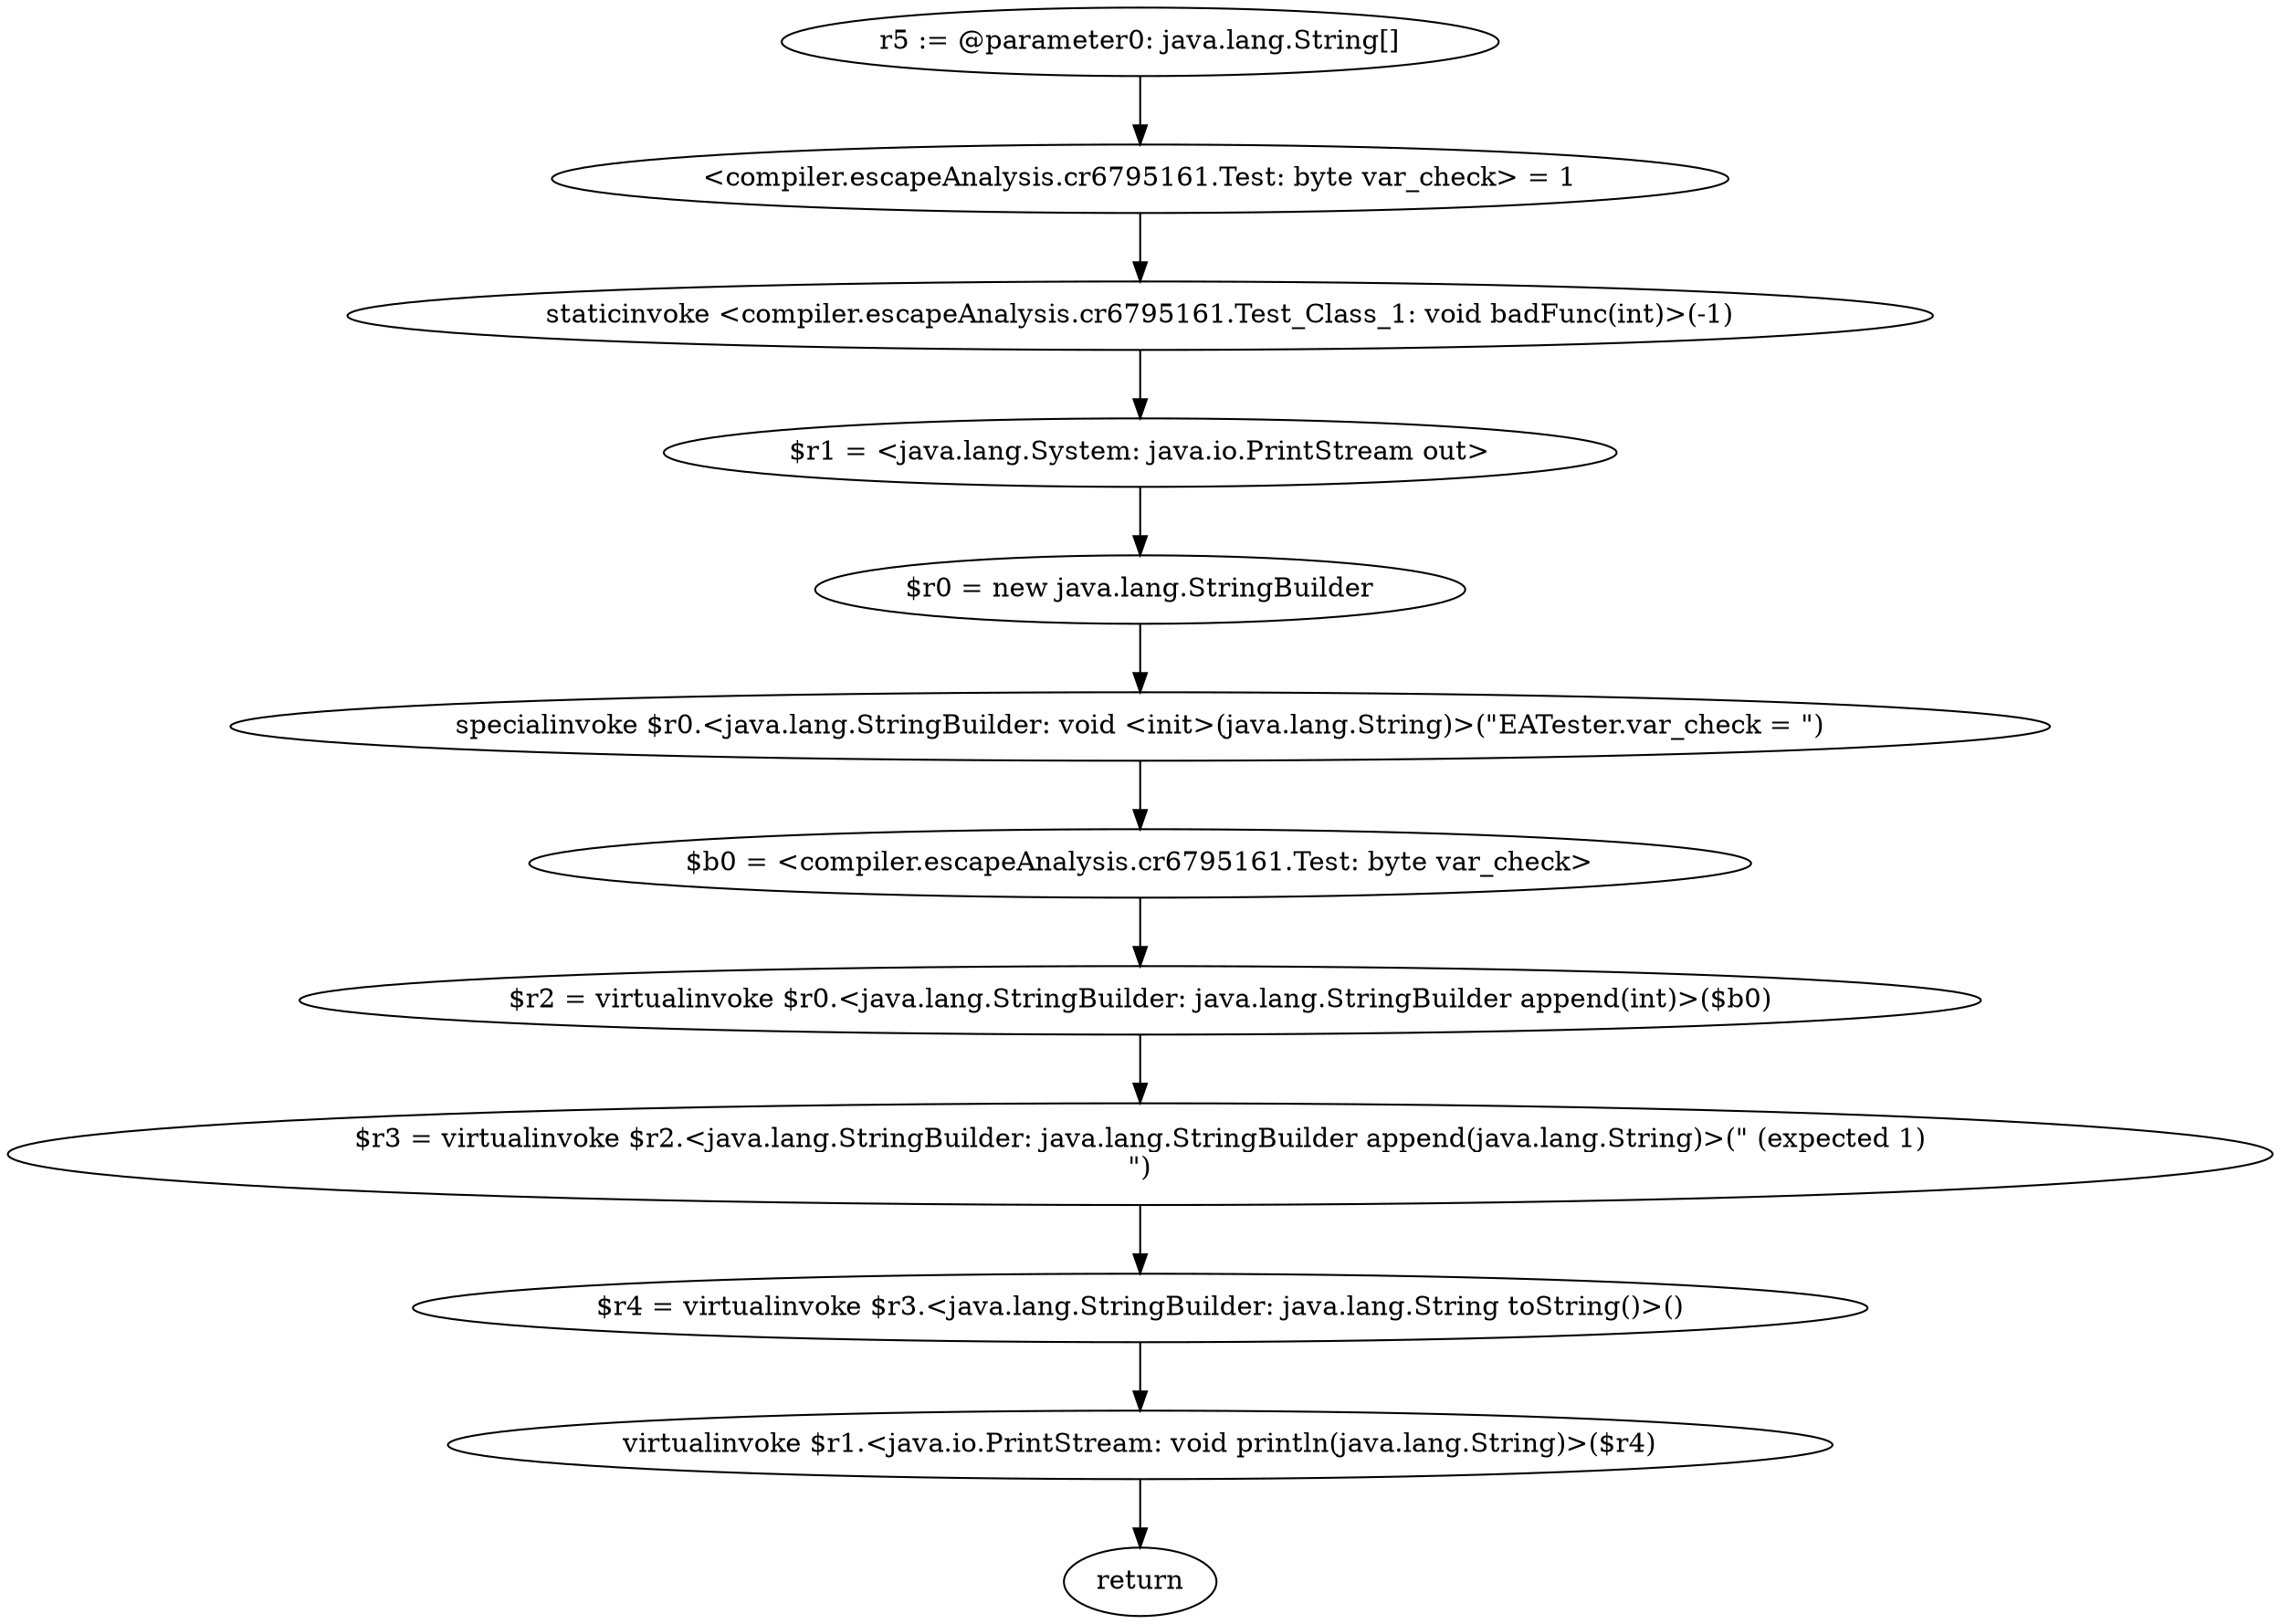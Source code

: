 digraph "unitGraph" {
    "r5 := @parameter0: java.lang.String[]"
    "<compiler.escapeAnalysis.cr6795161.Test: byte var_check> = 1"
    "staticinvoke <compiler.escapeAnalysis.cr6795161.Test_Class_1: void badFunc(int)>(-1)"
    "$r1 = <java.lang.System: java.io.PrintStream out>"
    "$r0 = new java.lang.StringBuilder"
    "specialinvoke $r0.<java.lang.StringBuilder: void <init>(java.lang.String)>(\"EATester.var_check = \")"
    "$b0 = <compiler.escapeAnalysis.cr6795161.Test: byte var_check>"
    "$r2 = virtualinvoke $r0.<java.lang.StringBuilder: java.lang.StringBuilder append(int)>($b0)"
    "$r3 = virtualinvoke $r2.<java.lang.StringBuilder: java.lang.StringBuilder append(java.lang.String)>(\" (expected 1)\n\")"
    "$r4 = virtualinvoke $r3.<java.lang.StringBuilder: java.lang.String toString()>()"
    "virtualinvoke $r1.<java.io.PrintStream: void println(java.lang.String)>($r4)"
    "return"
    "r5 := @parameter0: java.lang.String[]"->"<compiler.escapeAnalysis.cr6795161.Test: byte var_check> = 1";
    "<compiler.escapeAnalysis.cr6795161.Test: byte var_check> = 1"->"staticinvoke <compiler.escapeAnalysis.cr6795161.Test_Class_1: void badFunc(int)>(-1)";
    "staticinvoke <compiler.escapeAnalysis.cr6795161.Test_Class_1: void badFunc(int)>(-1)"->"$r1 = <java.lang.System: java.io.PrintStream out>";
    "$r1 = <java.lang.System: java.io.PrintStream out>"->"$r0 = new java.lang.StringBuilder";
    "$r0 = new java.lang.StringBuilder"->"specialinvoke $r0.<java.lang.StringBuilder: void <init>(java.lang.String)>(\"EATester.var_check = \")";
    "specialinvoke $r0.<java.lang.StringBuilder: void <init>(java.lang.String)>(\"EATester.var_check = \")"->"$b0 = <compiler.escapeAnalysis.cr6795161.Test: byte var_check>";
    "$b0 = <compiler.escapeAnalysis.cr6795161.Test: byte var_check>"->"$r2 = virtualinvoke $r0.<java.lang.StringBuilder: java.lang.StringBuilder append(int)>($b0)";
    "$r2 = virtualinvoke $r0.<java.lang.StringBuilder: java.lang.StringBuilder append(int)>($b0)"->"$r3 = virtualinvoke $r2.<java.lang.StringBuilder: java.lang.StringBuilder append(java.lang.String)>(\" (expected 1)\n\")";
    "$r3 = virtualinvoke $r2.<java.lang.StringBuilder: java.lang.StringBuilder append(java.lang.String)>(\" (expected 1)\n\")"->"$r4 = virtualinvoke $r3.<java.lang.StringBuilder: java.lang.String toString()>()";
    "$r4 = virtualinvoke $r3.<java.lang.StringBuilder: java.lang.String toString()>()"->"virtualinvoke $r1.<java.io.PrintStream: void println(java.lang.String)>($r4)";
    "virtualinvoke $r1.<java.io.PrintStream: void println(java.lang.String)>($r4)"->"return";
}

